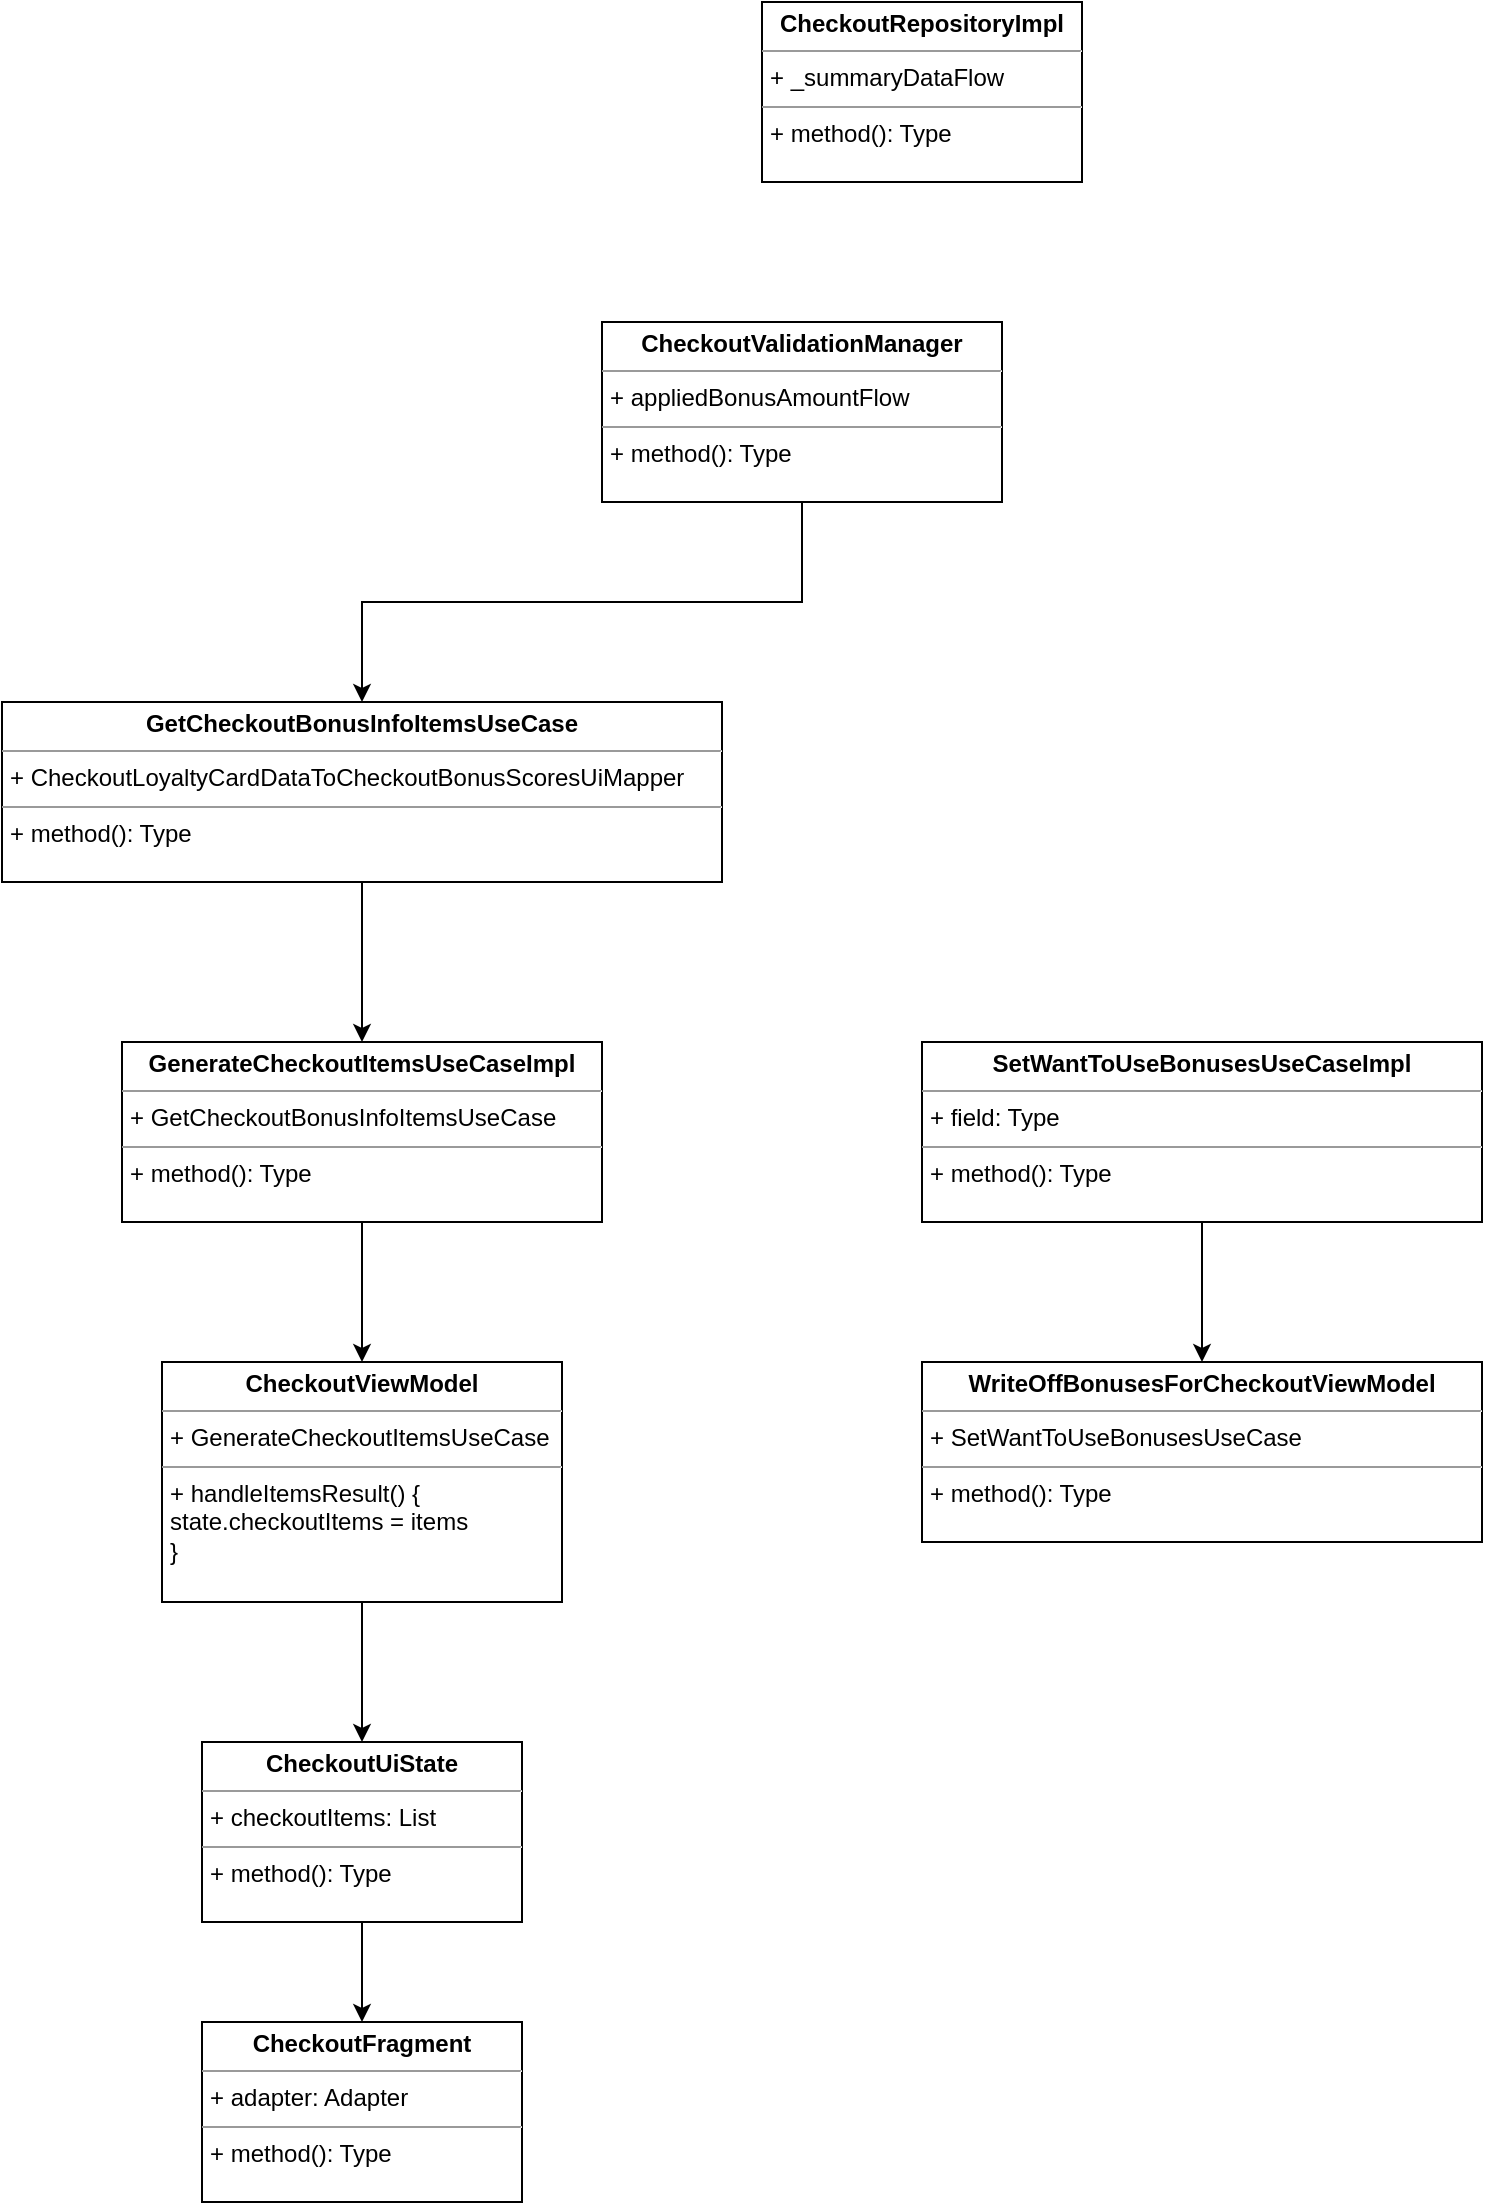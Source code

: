 <mxfile version="21.0.6" type="github">
  <diagram name="Страница 1" id="PqSwX68R4CPM-LeocaXJ">
    <mxGraphModel dx="954" dy="1811" grid="1" gridSize="10" guides="1" tooltips="1" connect="1" arrows="1" fold="1" page="1" pageScale="1" pageWidth="827" pageHeight="1169" math="0" shadow="0">
      <root>
        <mxCell id="0" />
        <mxCell id="1" parent="0" />
        <mxCell id="FlZzNcBc-agi4lt4ey15-1" value="&lt;p style=&quot;margin:0px;margin-top:4px;text-align:center;&quot;&gt;&lt;b&gt;CheckoutFragment&lt;/b&gt;&lt;/p&gt;&lt;hr size=&quot;1&quot;&gt;&lt;p style=&quot;margin:0px;margin-left:4px;&quot;&gt;+ adapter: Adapter&lt;/p&gt;&lt;hr size=&quot;1&quot;&gt;&lt;p style=&quot;margin:0px;margin-left:4px;&quot;&gt;+ method(): Type&lt;/p&gt;" style="verticalAlign=top;align=left;overflow=fill;fontSize=12;fontFamily=Helvetica;html=1;whiteSpace=wrap;" vertex="1" parent="1">
          <mxGeometry x="160" y="290" width="160" height="90" as="geometry" />
        </mxCell>
        <mxCell id="FlZzNcBc-agi4lt4ey15-4" style="edgeStyle=orthogonalEdgeStyle;rounded=0;orthogonalLoop=1;jettySize=auto;html=1;entryX=0.5;entryY=0;entryDx=0;entryDy=0;" edge="1" parent="1" source="FlZzNcBc-agi4lt4ey15-2" target="FlZzNcBc-agi4lt4ey15-1">
          <mxGeometry relative="1" as="geometry" />
        </mxCell>
        <mxCell id="FlZzNcBc-agi4lt4ey15-2" value="&lt;p style=&quot;margin:0px;margin-top:4px;text-align:center;&quot;&gt;&lt;b&gt;CheckoutUiState&lt;/b&gt;&lt;/p&gt;&lt;hr size=&quot;1&quot;&gt;&lt;p style=&quot;margin:0px;margin-left:4px;&quot;&gt;+ checkoutItems: List&lt;/p&gt;&lt;hr size=&quot;1&quot;&gt;&lt;p style=&quot;margin:0px;margin-left:4px;&quot;&gt;+ method(): Type&lt;/p&gt;" style="verticalAlign=top;align=left;overflow=fill;fontSize=12;fontFamily=Helvetica;html=1;whiteSpace=wrap;" vertex="1" parent="1">
          <mxGeometry x="160" y="150" width="160" height="90" as="geometry" />
        </mxCell>
        <mxCell id="FlZzNcBc-agi4lt4ey15-6" style="edgeStyle=orthogonalEdgeStyle;rounded=0;orthogonalLoop=1;jettySize=auto;html=1;entryX=0.5;entryY=0;entryDx=0;entryDy=0;" edge="1" parent="1" source="FlZzNcBc-agi4lt4ey15-5" target="FlZzNcBc-agi4lt4ey15-2">
          <mxGeometry relative="1" as="geometry" />
        </mxCell>
        <mxCell id="FlZzNcBc-agi4lt4ey15-5" value="&lt;p style=&quot;margin:0px;margin-top:4px;text-align:center;&quot;&gt;&lt;b&gt;CheckoutViewModel&lt;/b&gt;&lt;/p&gt;&lt;hr size=&quot;1&quot;&gt;&lt;p style=&quot;margin:0px;margin-left:4px;&quot;&gt;+ GenerateCheckoutItemsUseCase&lt;/p&gt;&lt;hr size=&quot;1&quot;&gt;&lt;p style=&quot;margin:0px;margin-left:4px;&quot;&gt;+ handleItemsResult() {&lt;/p&gt;&lt;p style=&quot;margin:0px;margin-left:4px;&quot;&gt;state.checkoutItems = items&lt;br&gt;&lt;/p&gt;&lt;p style=&quot;margin:0px;margin-left:4px;&quot;&gt;}&lt;br&gt;&lt;/p&gt;" style="verticalAlign=top;align=left;overflow=fill;fontSize=12;fontFamily=Helvetica;html=1;whiteSpace=wrap;" vertex="1" parent="1">
          <mxGeometry x="140" y="-40" width="200" height="120" as="geometry" />
        </mxCell>
        <mxCell id="FlZzNcBc-agi4lt4ey15-8" style="edgeStyle=orthogonalEdgeStyle;rounded=0;orthogonalLoop=1;jettySize=auto;html=1;entryX=0.5;entryY=0;entryDx=0;entryDy=0;" edge="1" parent="1" source="FlZzNcBc-agi4lt4ey15-7" target="FlZzNcBc-agi4lt4ey15-5">
          <mxGeometry relative="1" as="geometry" />
        </mxCell>
        <mxCell id="FlZzNcBc-agi4lt4ey15-7" value="&lt;p style=&quot;margin:0px;margin-top:4px;text-align:center;&quot;&gt;&lt;b&gt;GenerateCheckoutItemsUseCaseImpl&lt;/b&gt;&lt;/p&gt;&lt;hr size=&quot;1&quot;&gt;&lt;p style=&quot;margin:0px;margin-left:4px;&quot;&gt;+ GetCheckoutBonusInfoItemsUseCase&lt;/p&gt;&lt;hr size=&quot;1&quot;&gt;&lt;p style=&quot;margin:0px;margin-left:4px;&quot;&gt;+ method(): Type&lt;/p&gt;" style="verticalAlign=top;align=left;overflow=fill;fontSize=12;fontFamily=Helvetica;html=1;whiteSpace=wrap;" vertex="1" parent="1">
          <mxGeometry x="120" y="-200" width="240" height="90" as="geometry" />
        </mxCell>
        <mxCell id="FlZzNcBc-agi4lt4ey15-10" style="edgeStyle=orthogonalEdgeStyle;rounded=0;orthogonalLoop=1;jettySize=auto;html=1;entryX=0.5;entryY=0;entryDx=0;entryDy=0;" edge="1" parent="1" source="FlZzNcBc-agi4lt4ey15-9" target="FlZzNcBc-agi4lt4ey15-7">
          <mxGeometry relative="1" as="geometry" />
        </mxCell>
        <mxCell id="FlZzNcBc-agi4lt4ey15-9" value="&lt;p style=&quot;margin:0px;margin-top:4px;text-align:center;&quot;&gt;&lt;b&gt;GetCheckoutBonusInfoItemsUseCase&lt;/b&gt;&lt;/p&gt;&lt;hr size=&quot;1&quot;&gt;&lt;p style=&quot;margin:0px;margin-left:4px;&quot;&gt;+ CheckoutLoyaltyCardDataToCheckoutBonusScoresUiMapper&lt;/p&gt;&lt;hr size=&quot;1&quot;&gt;&lt;p style=&quot;margin:0px;margin-left:4px;&quot;&gt;+ method(): Type&lt;/p&gt;" style="verticalAlign=top;align=left;overflow=fill;fontSize=12;fontFamily=Helvetica;html=1;whiteSpace=wrap;" vertex="1" parent="1">
          <mxGeometry x="60" y="-370" width="360" height="90" as="geometry" />
        </mxCell>
        <mxCell id="FlZzNcBc-agi4lt4ey15-11" value="&lt;p style=&quot;margin:0px;margin-top:4px;text-align:center;&quot;&gt;&lt;b&gt;WriteOffBonusesForCheckoutViewModel&lt;/b&gt;&lt;/p&gt;&lt;hr size=&quot;1&quot;&gt;&lt;p style=&quot;margin:0px;margin-left:4px;&quot;&gt;+ SetWantToUseBonusesUseCase&lt;/p&gt;&lt;hr size=&quot;1&quot;&gt;&lt;p style=&quot;margin:0px;margin-left:4px;&quot;&gt;+ method(): Type&lt;/p&gt;" style="verticalAlign=top;align=left;overflow=fill;fontSize=12;fontFamily=Helvetica;html=1;whiteSpace=wrap;" vertex="1" parent="1">
          <mxGeometry x="520" y="-40" width="280" height="90" as="geometry" />
        </mxCell>
        <mxCell id="FlZzNcBc-agi4lt4ey15-13" style="edgeStyle=orthogonalEdgeStyle;rounded=0;orthogonalLoop=1;jettySize=auto;html=1;entryX=0.5;entryY=0;entryDx=0;entryDy=0;" edge="1" parent="1" source="FlZzNcBc-agi4lt4ey15-12" target="FlZzNcBc-agi4lt4ey15-11">
          <mxGeometry relative="1" as="geometry" />
        </mxCell>
        <mxCell id="FlZzNcBc-agi4lt4ey15-12" value="&lt;p style=&quot;margin:0px;margin-top:4px;text-align:center;&quot;&gt;&lt;b&gt;SetWantToUseBonusesUseCaseImpl&lt;/b&gt;&lt;/p&gt;&lt;hr size=&quot;1&quot;&gt;&lt;p style=&quot;margin:0px;margin-left:4px;&quot;&gt;+ field: Type&lt;/p&gt;&lt;hr size=&quot;1&quot;&gt;&lt;p style=&quot;margin:0px;margin-left:4px;&quot;&gt;+ method(): Type&lt;/p&gt;" style="verticalAlign=top;align=left;overflow=fill;fontSize=12;fontFamily=Helvetica;html=1;whiteSpace=wrap;" vertex="1" parent="1">
          <mxGeometry x="520" y="-200" width="280" height="90" as="geometry" />
        </mxCell>
        <mxCell id="FlZzNcBc-agi4lt4ey15-15" style="edgeStyle=orthogonalEdgeStyle;rounded=0;orthogonalLoop=1;jettySize=auto;html=1;entryX=0.5;entryY=0;entryDx=0;entryDy=0;" edge="1" parent="1" source="FlZzNcBc-agi4lt4ey15-14" target="FlZzNcBc-agi4lt4ey15-9">
          <mxGeometry relative="1" as="geometry" />
        </mxCell>
        <mxCell id="FlZzNcBc-agi4lt4ey15-14" value="&lt;p style=&quot;margin:0px;margin-top:4px;text-align:center;&quot;&gt;&lt;b&gt;CheckoutValidationManager&lt;/b&gt;&lt;/p&gt;&lt;hr size=&quot;1&quot;&gt;&lt;p style=&quot;margin:0px;margin-left:4px;&quot;&gt;+ appliedBonusAmountFlow&lt;/p&gt;&lt;hr size=&quot;1&quot;&gt;&lt;p style=&quot;margin:0px;margin-left:4px;&quot;&gt;+ method(): Type&lt;/p&gt;" style="verticalAlign=top;align=left;overflow=fill;fontSize=12;fontFamily=Helvetica;html=1;whiteSpace=wrap;" vertex="1" parent="1">
          <mxGeometry x="360" y="-560" width="200" height="90" as="geometry" />
        </mxCell>
        <mxCell id="FlZzNcBc-agi4lt4ey15-16" value="&lt;p style=&quot;margin:0px;margin-top:4px;text-align:center;&quot;&gt;&lt;b&gt;CheckoutRepositoryImpl&lt;/b&gt;&lt;/p&gt;&lt;hr size=&quot;1&quot;&gt;&lt;p style=&quot;margin:0px;margin-left:4px;&quot;&gt;+ _summaryDataFlow&lt;/p&gt;&lt;hr size=&quot;1&quot;&gt;&lt;p style=&quot;margin:0px;margin-left:4px;&quot;&gt;+ method(): Type&lt;/p&gt;" style="verticalAlign=top;align=left;overflow=fill;fontSize=12;fontFamily=Helvetica;html=1;whiteSpace=wrap;" vertex="1" parent="1">
          <mxGeometry x="440" y="-720" width="160" height="90" as="geometry" />
        </mxCell>
      </root>
    </mxGraphModel>
  </diagram>
</mxfile>
